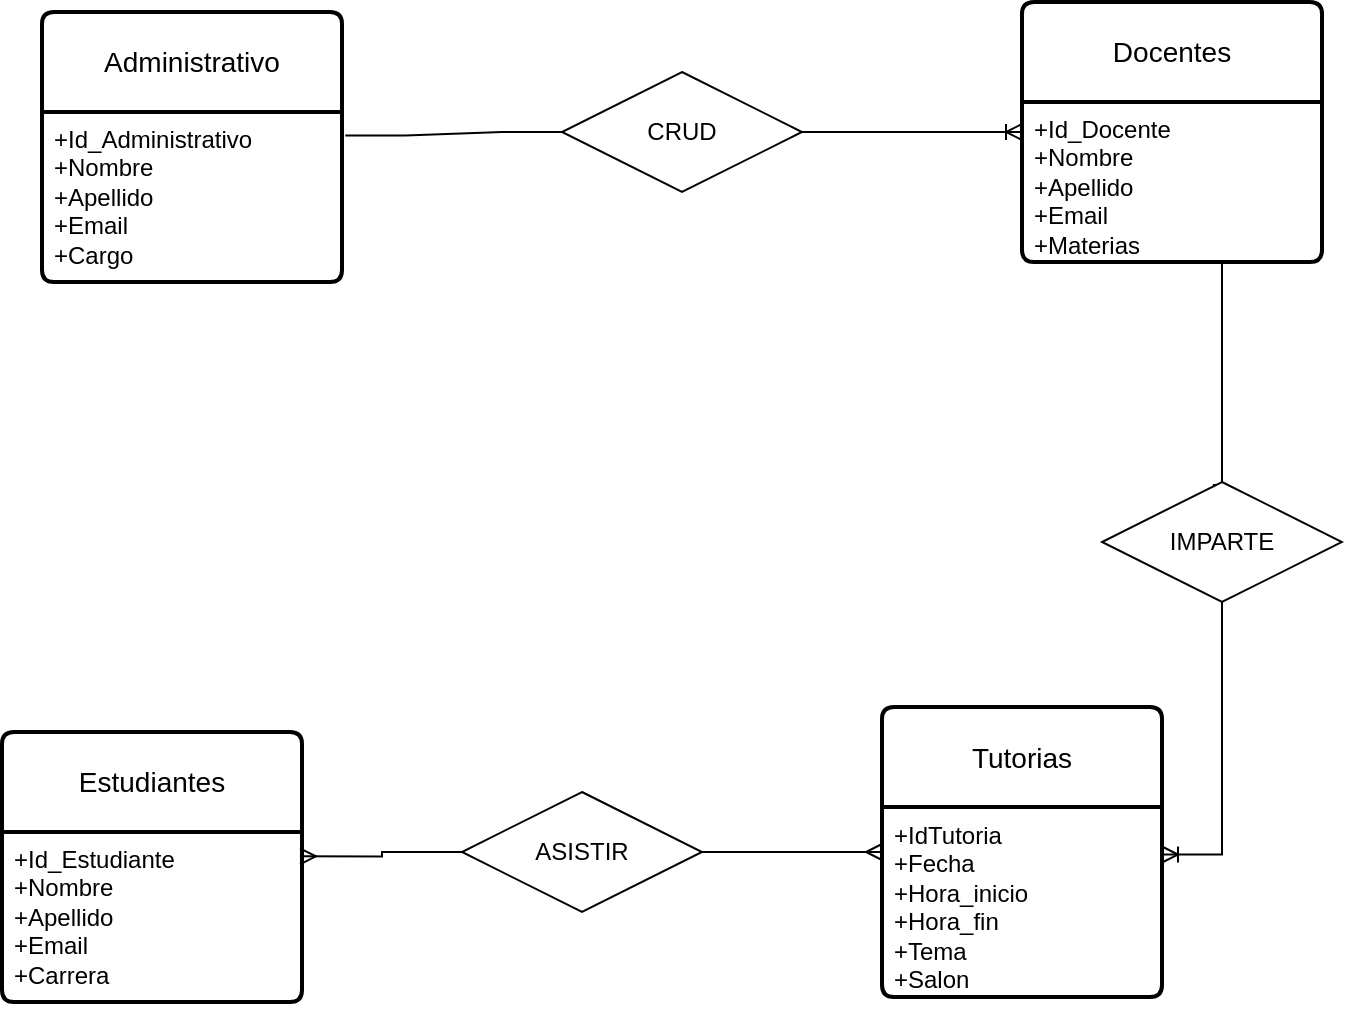 <mxfile version="24.7.17">
  <diagram id="R2lEEEUBdFMjLlhIrx00" name="Page-1">
    <mxGraphModel dx="1332" dy="1534" grid="1" gridSize="10" guides="1" tooltips="1" connect="1" arrows="1" fold="1" page="1" pageScale="1" pageWidth="850" pageHeight="1100" math="0" shadow="0" extFonts="Permanent Marker^https://fonts.googleapis.com/css?family=Permanent+Marker">
      <root>
        <mxCell id="0" />
        <mxCell id="1" parent="0" />
        <mxCell id="UWmZCRwhg4cuAC8sLT2k-19" value="Tutorias" style="swimlane;childLayout=stackLayout;horizontal=1;startSize=50;horizontalStack=0;rounded=1;fontSize=14;fontStyle=0;strokeWidth=2;resizeParent=0;resizeLast=1;shadow=0;dashed=0;align=center;arcSize=4;whiteSpace=wrap;html=1;" vertex="1" parent="1">
          <mxGeometry x="610" y="342.5" width="140" height="145" as="geometry" />
        </mxCell>
        <mxCell id="UWmZCRwhg4cuAC8sLT2k-20" value="+IdTutoria&lt;div&gt;+Fecha&lt;/div&gt;&lt;div&gt;+Hora_inicio&lt;/div&gt;&lt;div&gt;+Hora_fin&lt;/div&gt;&lt;div&gt;+Tema&lt;/div&gt;&lt;div&gt;+Salon&lt;/div&gt;&lt;div&gt;&lt;br&gt;&lt;/div&gt;" style="align=left;strokeColor=none;fillColor=none;spacingLeft=4;fontSize=12;verticalAlign=top;resizable=0;rotatable=0;part=1;html=1;" vertex="1" parent="UWmZCRwhg4cuAC8sLT2k-19">
          <mxGeometry y="50" width="140" height="95" as="geometry" />
        </mxCell>
        <mxCell id="UWmZCRwhg4cuAC8sLT2k-28" value="" style="edgeStyle=entityRelationEdgeStyle;fontSize=12;html=1;endArrow=ERoneToMany;rounded=0;exitX=1;exitY=0.5;exitDx=0;exitDy=0;" edge="1" parent="1" source="UWmZCRwhg4cuAC8sLT2k-21">
          <mxGeometry width="100" height="100" relative="1" as="geometry">
            <mxPoint x="400" y="140" as="sourcePoint" />
            <mxPoint x="680" y="55" as="targetPoint" />
          </mxGeometry>
        </mxCell>
        <mxCell id="UWmZCRwhg4cuAC8sLT2k-29" value="" style="edgeStyle=entityRelationEdgeStyle;fontSize=12;html=1;endArrow=none;rounded=0;entryX=0;entryY=0.5;entryDx=0;entryDy=0;startArrow=none;startFill=0;endFill=0;exitX=1.011;exitY=0.138;exitDx=0;exitDy=0;exitPerimeter=0;" edge="1" parent="1" source="UWmZCRwhg4cuAC8sLT2k-43" target="UWmZCRwhg4cuAC8sLT2k-21">
          <mxGeometry width="100" height="100" relative="1" as="geometry">
            <mxPoint x="250" y="70" as="sourcePoint" />
            <mxPoint x="618" y="53" as="targetPoint" />
          </mxGeometry>
        </mxCell>
        <mxCell id="UWmZCRwhg4cuAC8sLT2k-21" value="CRUD" style="shape=rhombus;perimeter=rhombusPerimeter;whiteSpace=wrap;html=1;align=center;" vertex="1" parent="1">
          <mxGeometry x="450" y="25" width="120" height="60" as="geometry" />
        </mxCell>
        <mxCell id="UWmZCRwhg4cuAC8sLT2k-30" value="" style="edgeStyle=entityRelationEdgeStyle;fontSize=12;html=1;endArrow=ERoneToMany;rounded=0;exitX=0.5;exitY=1;exitDx=0;exitDy=0;entryX=0.5;entryY=0;entryDx=0;entryDy=0;curved=0;strokeColor=none;" edge="1" parent="1" source="UWmZCRwhg4cuAC8sLT2k-23" target="UWmZCRwhg4cuAC8sLT2k-19">
          <mxGeometry width="100" height="100" relative="1" as="geometry">
            <mxPoint x="420" y="300" as="sourcePoint" />
            <mxPoint x="520" y="200" as="targetPoint" />
            <Array as="points">
              <mxPoint x="740" y="150" />
              <mxPoint x="755" y="340" />
              <mxPoint x="780" y="220" />
              <mxPoint x="755" y="360" />
            </Array>
          </mxGeometry>
        </mxCell>
        <mxCell id="UWmZCRwhg4cuAC8sLT2k-34" style="edgeStyle=orthogonalEdgeStyle;rounded=0;orthogonalLoop=1;jettySize=auto;html=1;endArrow=ERoneToMany;endFill=0;entryX=1;entryY=0.25;entryDx=0;entryDy=0;" edge="1" parent="1" source="UWmZCRwhg4cuAC8sLT2k-23" target="UWmZCRwhg4cuAC8sLT2k-20">
          <mxGeometry relative="1" as="geometry">
            <mxPoint x="770" y="410" as="targetPoint" />
          </mxGeometry>
        </mxCell>
        <mxCell id="UWmZCRwhg4cuAC8sLT2k-35" value="" style="edgeStyle=orthogonalEdgeStyle;rounded=0;orthogonalLoop=1;jettySize=auto;html=1;entryX=0.462;entryY=0.026;entryDx=0;entryDy=0;entryPerimeter=0;endArrow=none;endFill=0;" edge="1" parent="1" source="UWmZCRwhg4cuAC8sLT2k-41" target="UWmZCRwhg4cuAC8sLT2k-23">
          <mxGeometry relative="1" as="geometry">
            <mxPoint x="780" y="125" as="sourcePoint" />
            <mxPoint x="746" y="403" as="targetPoint" />
            <Array as="points">
              <mxPoint x="780" y="232" />
            </Array>
          </mxGeometry>
        </mxCell>
        <mxCell id="UWmZCRwhg4cuAC8sLT2k-23" value="IMPARTE" style="shape=rhombus;perimeter=rhombusPerimeter;whiteSpace=wrap;html=1;align=center;" vertex="1" parent="1">
          <mxGeometry x="720" y="230" width="120" height="60" as="geometry" />
        </mxCell>
        <mxCell id="UWmZCRwhg4cuAC8sLT2k-37" style="edgeStyle=orthogonalEdgeStyle;rounded=0;orthogonalLoop=1;jettySize=auto;html=1;entryX=0.993;entryY=0.143;entryDx=0;entryDy=0;entryPerimeter=0;endArrow=ERmany;endFill=0;" edge="1" parent="1" source="UWmZCRwhg4cuAC8sLT2k-36" target="UWmZCRwhg4cuAC8sLT2k-45">
          <mxGeometry relative="1" as="geometry">
            <mxPoint x="270.25" y="414.99" as="targetPoint" />
          </mxGeometry>
        </mxCell>
        <mxCell id="UWmZCRwhg4cuAC8sLT2k-38" value="" style="edgeStyle=orthogonalEdgeStyle;rounded=0;orthogonalLoop=1;jettySize=auto;html=1;entryX=1;entryY=0.5;entryDx=0;entryDy=0;startArrow=ERmany;startFill=0;endArrow=none;endFill=0;" edge="1" parent="1" source="UWmZCRwhg4cuAC8sLT2k-19" target="UWmZCRwhg4cuAC8sLT2k-36">
          <mxGeometry relative="1" as="geometry">
            <mxPoint x="410" y="420" as="sourcePoint" />
            <mxPoint x="130" y="420" as="targetPoint" />
          </mxGeometry>
        </mxCell>
        <mxCell id="UWmZCRwhg4cuAC8sLT2k-36" value="ASISTIR" style="shape=rhombus;perimeter=rhombusPerimeter;whiteSpace=wrap;html=1;align=center;" vertex="1" parent="1">
          <mxGeometry x="400" y="385" width="120" height="60" as="geometry" />
        </mxCell>
        <mxCell id="UWmZCRwhg4cuAC8sLT2k-40" value="Docentes" style="swimlane;childLayout=stackLayout;horizontal=1;startSize=50;horizontalStack=0;rounded=1;fontSize=14;fontStyle=0;strokeWidth=2;resizeParent=0;resizeLast=1;shadow=0;dashed=0;align=center;arcSize=4;whiteSpace=wrap;html=1;" vertex="1" parent="1">
          <mxGeometry x="680" y="-10" width="150" height="130" as="geometry" />
        </mxCell>
        <mxCell id="UWmZCRwhg4cuAC8sLT2k-41" value="+Id_Docente&lt;br&gt;+Nombre&lt;br&gt;+Apellido&lt;div&gt;+Email&lt;/div&gt;&lt;div&gt;+Materias&lt;/div&gt;&lt;div&gt;&lt;br&gt;&lt;div&gt;&lt;br&gt;&lt;/div&gt;&lt;/div&gt;" style="align=left;strokeColor=none;fillColor=none;spacingLeft=4;fontSize=12;verticalAlign=top;resizable=0;rotatable=0;part=1;html=1;" vertex="1" parent="UWmZCRwhg4cuAC8sLT2k-40">
          <mxGeometry y="50" width="150" height="80" as="geometry" />
        </mxCell>
        <mxCell id="UWmZCRwhg4cuAC8sLT2k-42" value="Administrativo" style="swimlane;childLayout=stackLayout;horizontal=1;startSize=50;horizontalStack=0;rounded=1;fontSize=14;fontStyle=0;strokeWidth=2;resizeParent=0;resizeLast=1;shadow=0;dashed=0;align=center;arcSize=4;whiteSpace=wrap;html=1;" vertex="1" parent="1">
          <mxGeometry x="190" y="-5" width="150" height="135" as="geometry" />
        </mxCell>
        <mxCell id="UWmZCRwhg4cuAC8sLT2k-43" value="+Id_Administrativo&lt;br&gt;+Nombre&lt;br&gt;+Apellido&lt;div&gt;+Email&lt;/div&gt;&lt;div&gt;+Cargo&lt;/div&gt;" style="align=left;strokeColor=none;fillColor=none;spacingLeft=4;fontSize=12;verticalAlign=top;resizable=0;rotatable=0;part=1;html=1;" vertex="1" parent="UWmZCRwhg4cuAC8sLT2k-42">
          <mxGeometry y="50" width="150" height="85" as="geometry" />
        </mxCell>
        <mxCell id="UWmZCRwhg4cuAC8sLT2k-44" value="Estudiantes" style="swimlane;childLayout=stackLayout;horizontal=1;startSize=50;horizontalStack=0;rounded=1;fontSize=14;fontStyle=0;strokeWidth=2;resizeParent=0;resizeLast=1;shadow=0;dashed=0;align=center;arcSize=4;whiteSpace=wrap;html=1;" vertex="1" parent="1">
          <mxGeometry x="170" y="355" width="150" height="135" as="geometry" />
        </mxCell>
        <mxCell id="UWmZCRwhg4cuAC8sLT2k-45" value="+Id_Estudiante&lt;br&gt;+Nombre&lt;br&gt;+Apellido&lt;div&gt;+Email&lt;/div&gt;&lt;div&gt;+Carrera&lt;/div&gt;" style="align=left;strokeColor=none;fillColor=none;spacingLeft=4;fontSize=12;verticalAlign=top;resizable=0;rotatable=0;part=1;html=1;" vertex="1" parent="UWmZCRwhg4cuAC8sLT2k-44">
          <mxGeometry y="50" width="150" height="85" as="geometry" />
        </mxCell>
      </root>
    </mxGraphModel>
  </diagram>
</mxfile>
